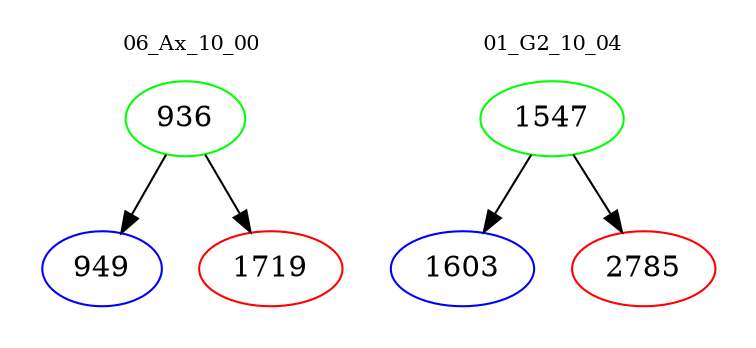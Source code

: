 digraph{
subgraph cluster_0 {
color = white
label = "06_Ax_10_00";
fontsize=10;
T0_936 [label="936", color="green"]
T0_936 -> T0_949 [color="black"]
T0_949 [label="949", color="blue"]
T0_936 -> T0_1719 [color="black"]
T0_1719 [label="1719", color="red"]
}
subgraph cluster_1 {
color = white
label = "01_G2_10_04";
fontsize=10;
T1_1547 [label="1547", color="green"]
T1_1547 -> T1_1603 [color="black"]
T1_1603 [label="1603", color="blue"]
T1_1547 -> T1_2785 [color="black"]
T1_2785 [label="2785", color="red"]
}
}
